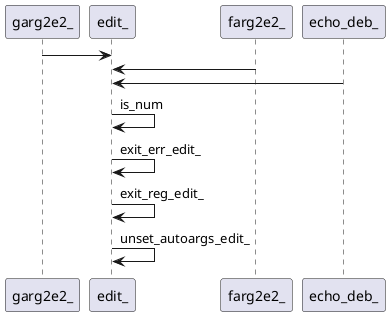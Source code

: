 @startuml rete
garg2e2_ -> edit_ 
farg2e2_ -> edit_
echo_deb_ -> edit_
edit_ -> edit_:is_num
edit_ -> edit_:exit_err_edit_
edit_ -> edit_:exit_reg_edit_
edit_ -> edit_:unset_autoargs_edit_
' {wrap_fn}
' fnn o-> edit_
' {body_fn}
@enduml